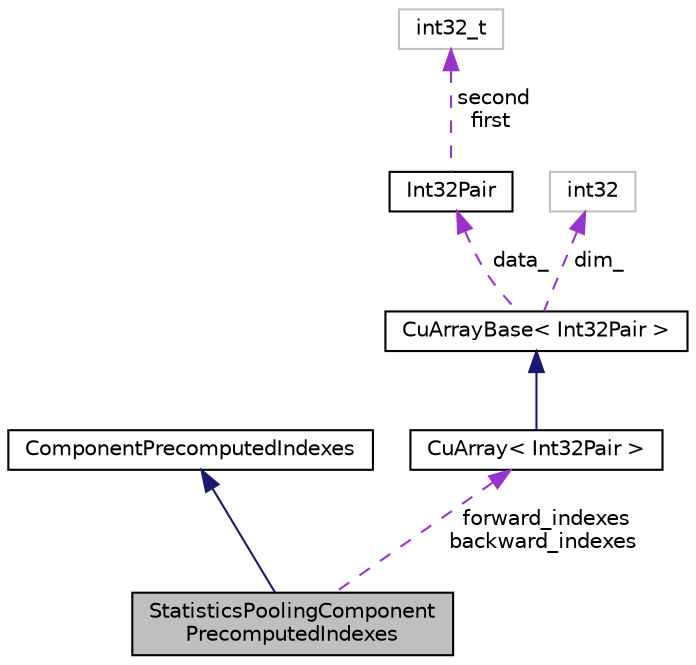 digraph "StatisticsPoolingComponentPrecomputedIndexes"
{
  edge [fontname="Helvetica",fontsize="10",labelfontname="Helvetica",labelfontsize="10"];
  node [fontname="Helvetica",fontsize="10",shape=record];
  Node2 [label="StatisticsPoolingComponent\lPrecomputedIndexes",height=0.2,width=0.4,color="black", fillcolor="grey75", style="filled", fontcolor="black"];
  Node3 -> Node2 [dir="back",color="midnightblue",fontsize="10",style="solid",fontname="Helvetica"];
  Node3 [label="ComponentPrecomputedIndexes",height=0.2,width=0.4,color="black", fillcolor="white", style="filled",URL="$classkaldi_1_1nnet3_1_1ComponentPrecomputedIndexes.html"];
  Node4 -> Node2 [dir="back",color="darkorchid3",fontsize="10",style="dashed",label=" forward_indexes\nbackward_indexes" ,fontname="Helvetica"];
  Node4 [label="CuArray\< Int32Pair \>",height=0.2,width=0.4,color="black", fillcolor="white", style="filled",URL="$classkaldi_1_1CuArray.html"];
  Node5 -> Node4 [dir="back",color="midnightblue",fontsize="10",style="solid",fontname="Helvetica"];
  Node5 [label="CuArrayBase\< Int32Pair \>",height=0.2,width=0.4,color="black", fillcolor="white", style="filled",URL="$classkaldi_1_1CuArrayBase.html"];
  Node6 -> Node5 [dir="back",color="darkorchid3",fontsize="10",style="dashed",label=" data_" ,fontname="Helvetica"];
  Node6 [label="Int32Pair",height=0.2,width=0.4,color="black", fillcolor="white", style="filled",URL="$structInt32Pair.html"];
  Node7 -> Node6 [dir="back",color="darkorchid3",fontsize="10",style="dashed",label=" second\nfirst" ,fontname="Helvetica"];
  Node7 [label="int32_t",height=0.2,width=0.4,color="grey75", fillcolor="white", style="filled"];
  Node8 -> Node5 [dir="back",color="darkorchid3",fontsize="10",style="dashed",label=" dim_" ,fontname="Helvetica"];
  Node8 [label="int32",height=0.2,width=0.4,color="grey75", fillcolor="white", style="filled"];
}
